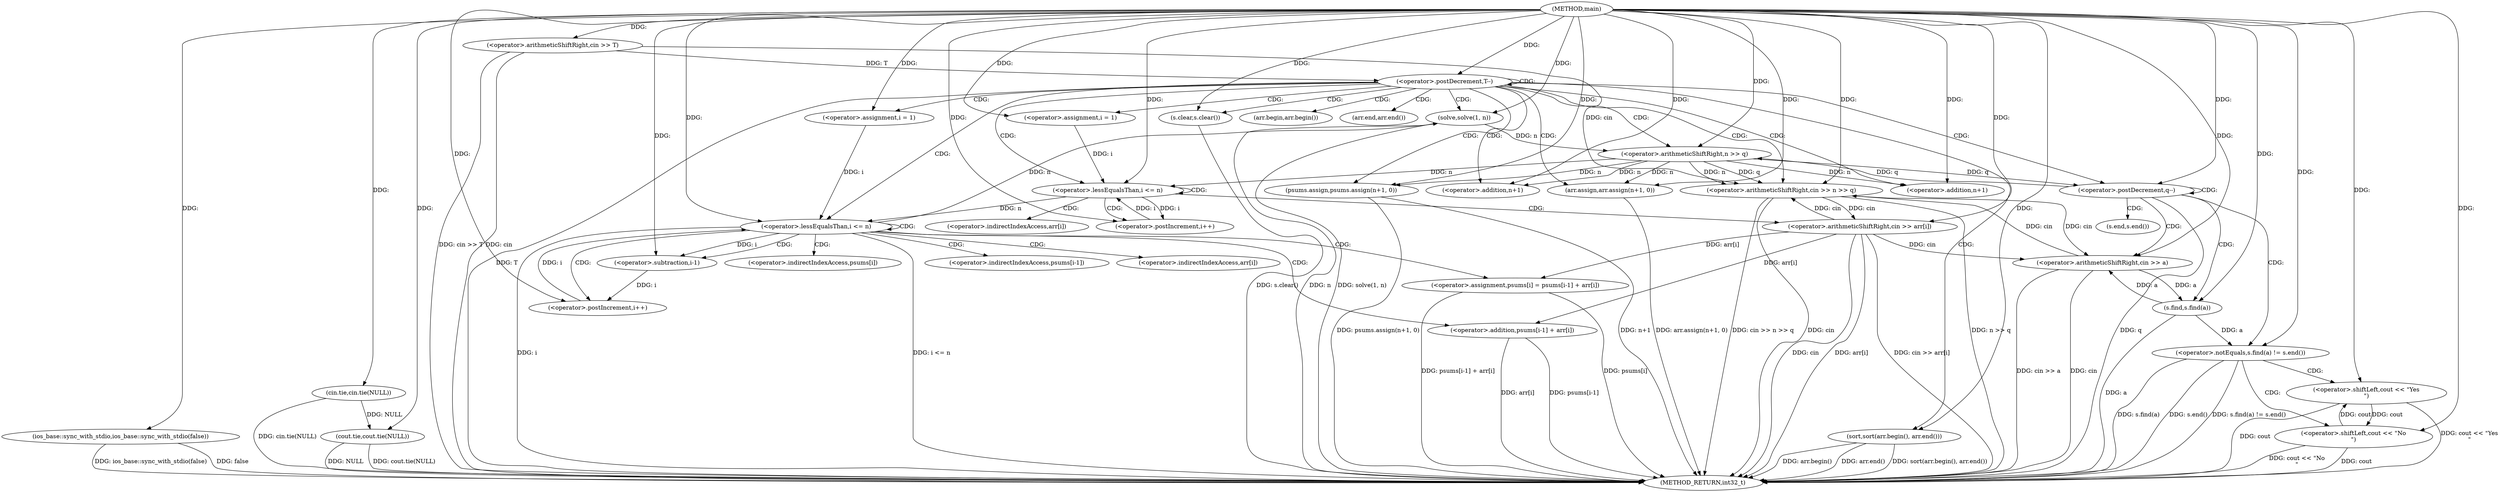 digraph "main" {  
"1000190" [label = "(METHOD,main)" ]
"1000292" [label = "(METHOD_RETURN,int32_t)" ]
"1000192" [label = "(ios_base::sync_with_stdio,ios_base::sync_with_stdio(false))" ]
"1000194" [label = "(cin.tie,cin.tie(NULL))" ]
"1000196" [label = "(cout.tie,cout.tie(NULL))" ]
"1000199" [label = "(<operator>.arithmeticShiftRight,cin >> T)" ]
"1000203" [label = "(<operator>.postDecrement,T--)" ]
"1000208" [label = "(<operator>.arithmeticShiftRight,cin >> n >> q)" ]
"1000213" [label = "(arr.assign,arr.assign(n+1, 0))" ]
"1000218" [label = "(psums.assign,psums.assign(n+1, 0))" ]
"1000239" [label = "(sort,sort(arr.begin(), arr.end()))" ]
"1000266" [label = "(solve,solve(1, n))" ]
"1000291" [label = "(s.clear,s.clear())" ]
"1000225" [label = "(<operator>.assignment,i = 1)" ]
"1000228" [label = "(<operator>.lessEqualsThan,i <= n)" ]
"1000231" [label = "(<operator>.postIncrement,i++)" ]
"1000244" [label = "(<operator>.assignment,i = 1)" ]
"1000247" [label = "(<operator>.lessEqualsThan,i <= n)" ]
"1000250" [label = "(<operator>.postIncrement,i++)" ]
"1000270" [label = "(<operator>.postDecrement,q--)" ]
"1000210" [label = "(<operator>.arithmeticShiftRight,n >> q)" ]
"1000214" [label = "(<operator>.addition,n+1)" ]
"1000219" [label = "(<operator>.addition,n+1)" ]
"1000234" [label = "(<operator>.arithmeticShiftRight,cin >> arr[i])" ]
"1000253" [label = "(<operator>.assignment,psums[i] = psums[i-1] + arr[i])" ]
"1000274" [label = "(<operator>.arithmeticShiftRight,cin >> a)" ]
"1000278" [label = "(<operator>.notEquals,s.find(a) != s.end())" ]
"1000257" [label = "(<operator>.addition,psums[i-1] + arr[i])" ]
"1000283" [label = "(<operator>.shiftLeft,cout << \"Yes\n\")" ]
"1000279" [label = "(s.find,s.find(a))" ]
"1000288" [label = "(<operator>.shiftLeft,cout << \"No\n\")" ]
"1000260" [label = "(<operator>.subtraction,i-1)" ]
"1000240" [label = "(arr.begin,arr.begin())" ]
"1000241" [label = "(arr.end,arr.end())" ]
"1000236" [label = "(<operator>.indirectIndexAccess,arr[i])" ]
"1000254" [label = "(<operator>.indirectIndexAccess,psums[i])" ]
"1000258" [label = "(<operator>.indirectIndexAccess,psums[i-1])" ]
"1000263" [label = "(<operator>.indirectIndexAccess,arr[i])" ]
"1000281" [label = "(s.end,s.end())" ]
  "1000192" -> "1000292"  [ label = "DDG: ios_base::sync_with_stdio(false)"] 
  "1000194" -> "1000292"  [ label = "DDG: cin.tie(NULL)"] 
  "1000196" -> "1000292"  [ label = "DDG: NULL"] 
  "1000196" -> "1000292"  [ label = "DDG: cout.tie(NULL)"] 
  "1000199" -> "1000292"  [ label = "DDG: cin"] 
  "1000199" -> "1000292"  [ label = "DDG: cin >> T"] 
  "1000203" -> "1000292"  [ label = "DDG: T"] 
  "1000208" -> "1000292"  [ label = "DDG: cin"] 
  "1000208" -> "1000292"  [ label = "DDG: n >> q"] 
  "1000208" -> "1000292"  [ label = "DDG: cin >> n >> q"] 
  "1000213" -> "1000292"  [ label = "DDG: arr.assign(n+1, 0)"] 
  "1000218" -> "1000292"  [ label = "DDG: n+1"] 
  "1000218" -> "1000292"  [ label = "DDG: psums.assign(n+1, 0)"] 
  "1000239" -> "1000292"  [ label = "DDG: arr.begin()"] 
  "1000239" -> "1000292"  [ label = "DDG: arr.end()"] 
  "1000239" -> "1000292"  [ label = "DDG: sort(arr.begin(), arr.end())"] 
  "1000247" -> "1000292"  [ label = "DDG: i"] 
  "1000247" -> "1000292"  [ label = "DDG: i <= n"] 
  "1000266" -> "1000292"  [ label = "DDG: n"] 
  "1000266" -> "1000292"  [ label = "DDG: solve(1, n)"] 
  "1000270" -> "1000292"  [ label = "DDG: q"] 
  "1000291" -> "1000292"  [ label = "DDG: s.clear()"] 
  "1000274" -> "1000292"  [ label = "DDG: cin"] 
  "1000274" -> "1000292"  [ label = "DDG: cin >> a"] 
  "1000279" -> "1000292"  [ label = "DDG: a"] 
  "1000278" -> "1000292"  [ label = "DDG: s.find(a)"] 
  "1000278" -> "1000292"  [ label = "DDG: s.end()"] 
  "1000278" -> "1000292"  [ label = "DDG: s.find(a) != s.end()"] 
  "1000288" -> "1000292"  [ label = "DDG: cout"] 
  "1000288" -> "1000292"  [ label = "DDG: cout << \"No\n\""] 
  "1000283" -> "1000292"  [ label = "DDG: cout"] 
  "1000283" -> "1000292"  [ label = "DDG: cout << \"Yes\n\""] 
  "1000253" -> "1000292"  [ label = "DDG: psums[i]"] 
  "1000257" -> "1000292"  [ label = "DDG: psums[i-1]"] 
  "1000257" -> "1000292"  [ label = "DDG: arr[i]"] 
  "1000253" -> "1000292"  [ label = "DDG: psums[i-1] + arr[i]"] 
  "1000234" -> "1000292"  [ label = "DDG: cin"] 
  "1000234" -> "1000292"  [ label = "DDG: arr[i]"] 
  "1000234" -> "1000292"  [ label = "DDG: cin >> arr[i]"] 
  "1000192" -> "1000292"  [ label = "DDG: false"] 
  "1000190" -> "1000192"  [ label = "DDG: "] 
  "1000190" -> "1000194"  [ label = "DDG: "] 
  "1000194" -> "1000196"  [ label = "DDG: NULL"] 
  "1000190" -> "1000196"  [ label = "DDG: "] 
  "1000190" -> "1000199"  [ label = "DDG: "] 
  "1000199" -> "1000203"  [ label = "DDG: T"] 
  "1000190" -> "1000203"  [ label = "DDG: "] 
  "1000190" -> "1000291"  [ label = "DDG: "] 
  "1000199" -> "1000208"  [ label = "DDG: cin"] 
  "1000274" -> "1000208"  [ label = "DDG: cin"] 
  "1000234" -> "1000208"  [ label = "DDG: cin"] 
  "1000190" -> "1000208"  [ label = "DDG: "] 
  "1000210" -> "1000208"  [ label = "DDG: q"] 
  "1000210" -> "1000208"  [ label = "DDG: n"] 
  "1000210" -> "1000213"  [ label = "DDG: n"] 
  "1000190" -> "1000213"  [ label = "DDG: "] 
  "1000190" -> "1000218"  [ label = "DDG: "] 
  "1000210" -> "1000218"  [ label = "DDG: n"] 
  "1000190" -> "1000225"  [ label = "DDG: "] 
  "1000190" -> "1000239"  [ label = "DDG: "] 
  "1000190" -> "1000244"  [ label = "DDG: "] 
  "1000190" -> "1000266"  [ label = "DDG: "] 
  "1000247" -> "1000266"  [ label = "DDG: n"] 
  "1000266" -> "1000210"  [ label = "DDG: n"] 
  "1000190" -> "1000210"  [ label = "DDG: "] 
  "1000270" -> "1000210"  [ label = "DDG: q"] 
  "1000210" -> "1000214"  [ label = "DDG: n"] 
  "1000190" -> "1000214"  [ label = "DDG: "] 
  "1000190" -> "1000219"  [ label = "DDG: "] 
  "1000210" -> "1000219"  [ label = "DDG: n"] 
  "1000225" -> "1000228"  [ label = "DDG: i"] 
  "1000231" -> "1000228"  [ label = "DDG: i"] 
  "1000190" -> "1000228"  [ label = "DDG: "] 
  "1000210" -> "1000228"  [ label = "DDG: n"] 
  "1000228" -> "1000231"  [ label = "DDG: i"] 
  "1000190" -> "1000231"  [ label = "DDG: "] 
  "1000244" -> "1000247"  [ label = "DDG: i"] 
  "1000250" -> "1000247"  [ label = "DDG: i"] 
  "1000190" -> "1000247"  [ label = "DDG: "] 
  "1000228" -> "1000247"  [ label = "DDG: n"] 
  "1000260" -> "1000250"  [ label = "DDG: i"] 
  "1000190" -> "1000250"  [ label = "DDG: "] 
  "1000234" -> "1000253"  [ label = "DDG: arr[i]"] 
  "1000210" -> "1000270"  [ label = "DDG: q"] 
  "1000190" -> "1000270"  [ label = "DDG: "] 
  "1000208" -> "1000234"  [ label = "DDG: cin"] 
  "1000190" -> "1000234"  [ label = "DDG: "] 
  "1000208" -> "1000274"  [ label = "DDG: cin"] 
  "1000234" -> "1000274"  [ label = "DDG: cin"] 
  "1000190" -> "1000274"  [ label = "DDG: "] 
  "1000279" -> "1000274"  [ label = "DDG: a"] 
  "1000234" -> "1000257"  [ label = "DDG: arr[i]"] 
  "1000279" -> "1000278"  [ label = "DDG: a"] 
  "1000190" -> "1000278"  [ label = "DDG: "] 
  "1000274" -> "1000279"  [ label = "DDG: a"] 
  "1000190" -> "1000279"  [ label = "DDG: "] 
  "1000288" -> "1000283"  [ label = "DDG: cout"] 
  "1000190" -> "1000283"  [ label = "DDG: "] 
  "1000247" -> "1000260"  [ label = "DDG: i"] 
  "1000190" -> "1000260"  [ label = "DDG: "] 
  "1000283" -> "1000288"  [ label = "DDG: cout"] 
  "1000190" -> "1000288"  [ label = "DDG: "] 
  "1000203" -> "1000247"  [ label = "CDG: "] 
  "1000203" -> "1000239"  [ label = "CDG: "] 
  "1000203" -> "1000208"  [ label = "CDG: "] 
  "1000203" -> "1000213"  [ label = "CDG: "] 
  "1000203" -> "1000291"  [ label = "CDG: "] 
  "1000203" -> "1000244"  [ label = "CDG: "] 
  "1000203" -> "1000266"  [ label = "CDG: "] 
  "1000203" -> "1000219"  [ label = "CDG: "] 
  "1000203" -> "1000210"  [ label = "CDG: "] 
  "1000203" -> "1000225"  [ label = "CDG: "] 
  "1000203" -> "1000203"  [ label = "CDG: "] 
  "1000203" -> "1000214"  [ label = "CDG: "] 
  "1000203" -> "1000218"  [ label = "CDG: "] 
  "1000203" -> "1000241"  [ label = "CDG: "] 
  "1000203" -> "1000240"  [ label = "CDG: "] 
  "1000203" -> "1000270"  [ label = "CDG: "] 
  "1000203" -> "1000228"  [ label = "CDG: "] 
  "1000228" -> "1000236"  [ label = "CDG: "] 
  "1000228" -> "1000234"  [ label = "CDG: "] 
  "1000228" -> "1000231"  [ label = "CDG: "] 
  "1000228" -> "1000228"  [ label = "CDG: "] 
  "1000247" -> "1000247"  [ label = "CDG: "] 
  "1000247" -> "1000258"  [ label = "CDG: "] 
  "1000247" -> "1000260"  [ label = "CDG: "] 
  "1000247" -> "1000263"  [ label = "CDG: "] 
  "1000247" -> "1000254"  [ label = "CDG: "] 
  "1000247" -> "1000253"  [ label = "CDG: "] 
  "1000247" -> "1000250"  [ label = "CDG: "] 
  "1000247" -> "1000257"  [ label = "CDG: "] 
  "1000270" -> "1000274"  [ label = "CDG: "] 
  "1000270" -> "1000281"  [ label = "CDG: "] 
  "1000270" -> "1000278"  [ label = "CDG: "] 
  "1000270" -> "1000270"  [ label = "CDG: "] 
  "1000270" -> "1000279"  [ label = "CDG: "] 
  "1000278" -> "1000283"  [ label = "CDG: "] 
  "1000278" -> "1000288"  [ label = "CDG: "] 
}
